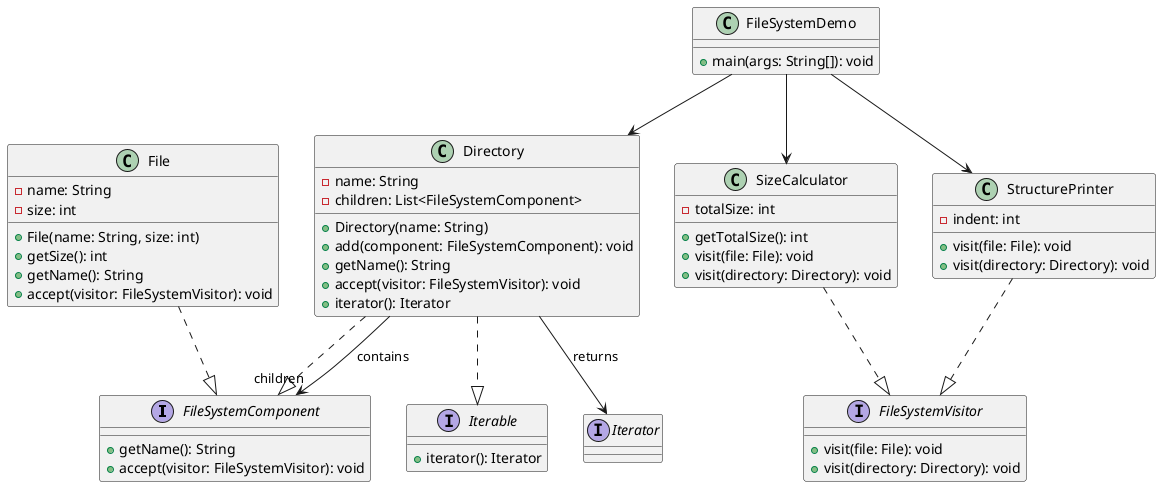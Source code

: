 @startuml FileSystemDemo

' === Interfaces ===
interface FileSystemComponent {
    +getName(): String
    +accept(visitor: FileSystemVisitor): void
}

interface FileSystemVisitor {
    +visit(file: File): void
    +visit(directory: Directory): void
}

interface Iterable {
    +iterator(): Iterator
}

interface Iterator {
}

' === Classes ===
class File {
    -name: String
    -size: int
    +File(name: String, size: int)
    +getSize(): int
    +getName(): String
    +accept(visitor: FileSystemVisitor): void
}

class Directory {
    -name: String
    -children: List<FileSystemComponent>
    +Directory(name: String)
    +add(component: FileSystemComponent): void
    +getName(): String
    +accept(visitor: FileSystemVisitor): void
    +iterator(): Iterator
}

class SizeCalculator {
    -totalSize: int
    +getTotalSize(): int
    +visit(file: File): void
    +visit(directory: Directory): void
}

class StructurePrinter {
    -indent: int
    +visit(file: File): void
    +visit(directory: Directory): void
}

class FileSystemDemo {
    +main(args: String[]): void
}

' === Correct UML relationships ===
File ..|> FileSystemComponent
Directory ..|> FileSystemComponent
Directory ..|> Iterable

SizeCalculator ..|> FileSystemVisitor
StructurePrinter ..|> FileSystemVisitor

Directory --> "children" FileSystemComponent : contains
FileSystemDemo --> Directory
FileSystemDemo --> SizeCalculator
FileSystemDemo --> StructurePrinter
Directory --> Iterator : returns

@enduml


